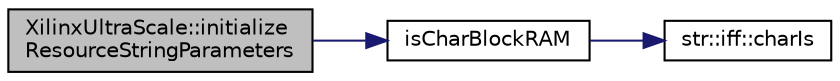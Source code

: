digraph "XilinxUltraScale::initializeResourceStringParameters"
{
 // INTERACTIVE_SVG=YES
 // LATEX_PDF_SIZE
  edge [fontname="Helvetica",fontsize="10",labelfontname="Helvetica",labelfontsize="10"];
  node [fontname="Helvetica",fontsize="10",shape=record];
  rankdir="LR";
  Node1 [label="XilinxUltraScale::initialize\lResourceStringParameters",height=0.2,width=0.4,color="black", fillcolor="grey75", style="filled", fontcolor="black",tooltip=" "];
  Node1 -> Node2 [color="midnightblue",fontsize="10",style="solid",fontname="Helvetica"];
  Node2 [label="isCharBlockRAM",height=0.2,width=0.4,color="black", fillcolor="white", style="filled",URL="$XilinxUltraScale_8cpp.html#a1260c3fe176d73cb2f30b642c1c273f3",tooltip=" "];
  Node2 -> Node3 [color="midnightblue",fontsize="10",style="solid",fontname="Helvetica"];
  Node3 [label="str::iff::charIs",height=0.2,width=0.4,color="black", fillcolor="white", style="filled",URL="$namespacestr_1_1iff.html#a13e4e72af819f11af13d70eaabd75344",tooltip="Returns false. End of recursion for template."];
}

